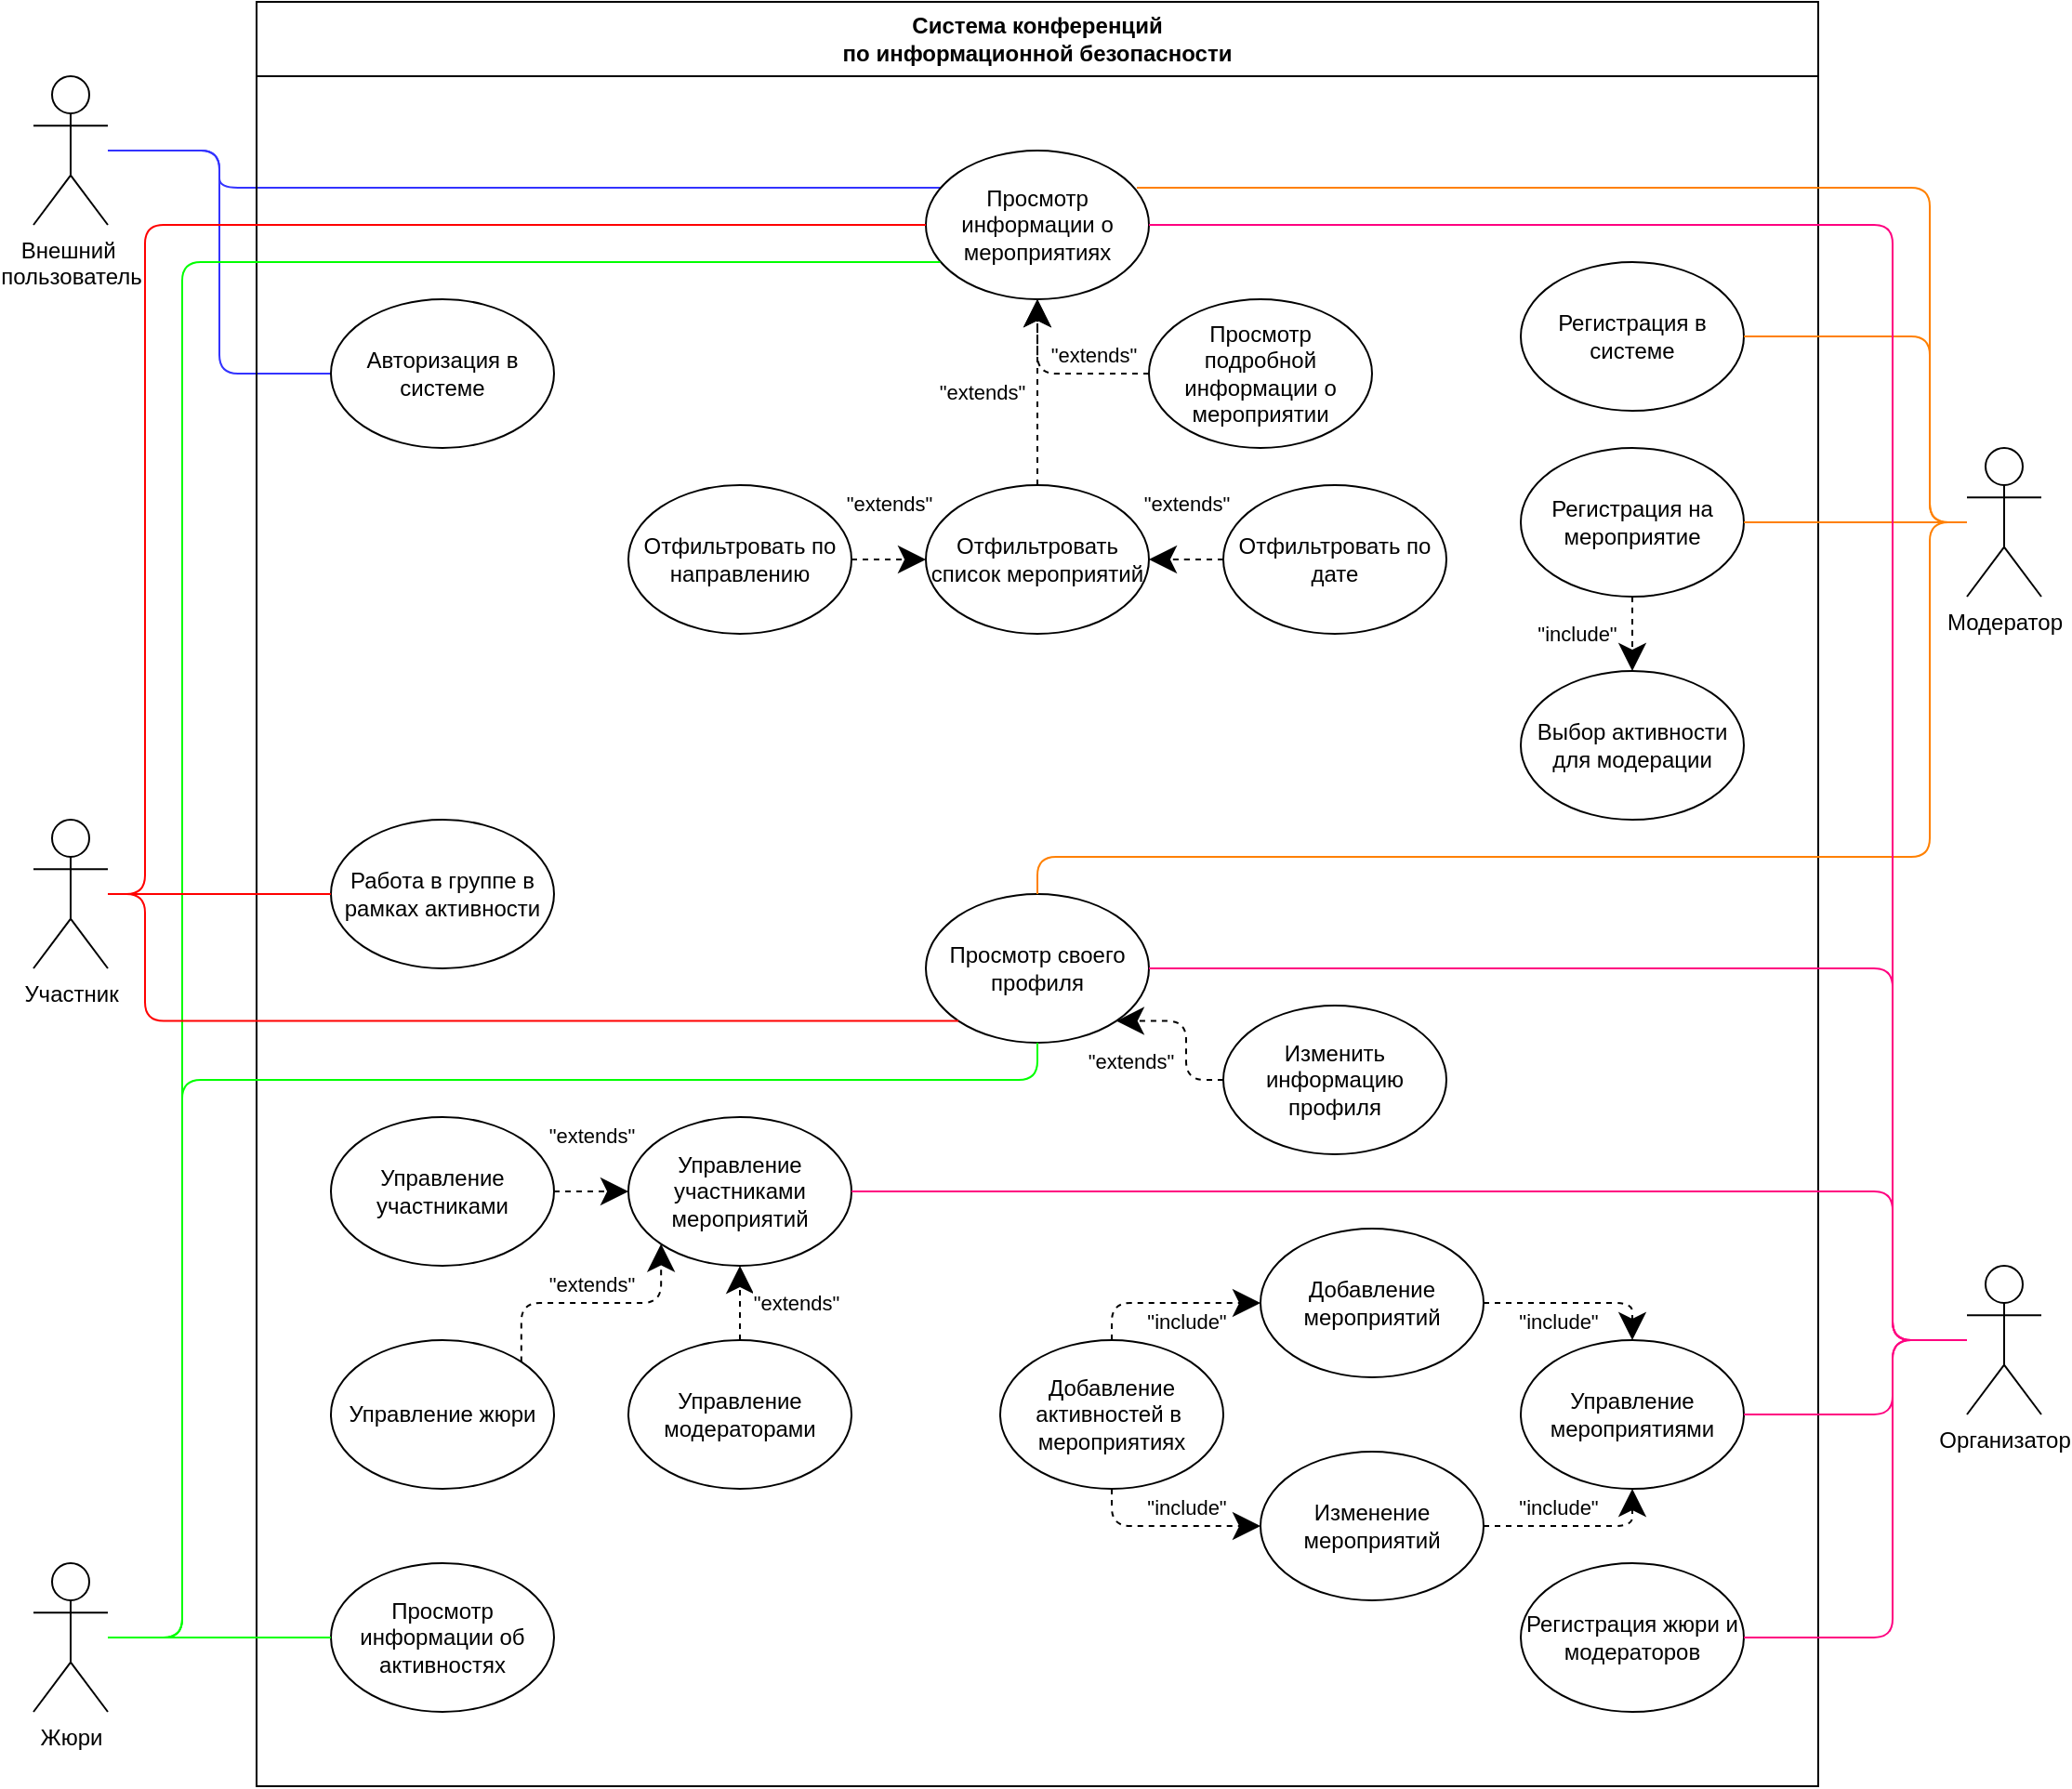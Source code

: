 <mxfile version="26.0.16">
  <diagram name="Страница — 1" id="IAq8BL1l1KtnLG3zJeSe">
    <mxGraphModel dx="2049" dy="1084" grid="1" gridSize="10" guides="1" tooltips="1" connect="1" arrows="1" fold="1" page="1" pageScale="1" pageWidth="827" pageHeight="1169" math="0" shadow="0">
      <root>
        <mxCell id="0" />
        <mxCell id="1" parent="0" />
        <mxCell id="4MCLw8TozrAwn3kRVAOe-9" style="edgeStyle=orthogonalEdgeStyle;rounded=1;orthogonalLoop=1;jettySize=auto;html=1;curved=0;fillColor=#dae8fc;strokeColor=#3333FF;endArrow=none;startFill=0;" edge="1" parent="1" source="4MCLw8TozrAwn3kRVAOe-1" target="4MCLw8TozrAwn3kRVAOe-8">
          <mxGeometry relative="1" as="geometry">
            <Array as="points">
              <mxPoint x="140" y="120" />
              <mxPoint x="140" y="140" />
            </Array>
          </mxGeometry>
        </mxCell>
        <mxCell id="4MCLw8TozrAwn3kRVAOe-19" style="edgeStyle=orthogonalEdgeStyle;rounded=1;orthogonalLoop=1;jettySize=auto;html=1;curved=0;strokeColor=#3333FF;endArrow=none;startFill=0;" edge="1" parent="1" source="4MCLw8TozrAwn3kRVAOe-1" target="4MCLw8TozrAwn3kRVAOe-18">
          <mxGeometry relative="1" as="geometry">
            <Array as="points">
              <mxPoint x="140" y="120" />
              <mxPoint x="140" y="240" />
            </Array>
          </mxGeometry>
        </mxCell>
        <mxCell id="4MCLw8TozrAwn3kRVAOe-1" value="Внешний&amp;nbsp;&lt;div&gt;пользователь&lt;/div&gt;" style="shape=umlActor;verticalLabelPosition=bottom;verticalAlign=top;html=1;outlineConnect=0;" vertex="1" parent="1">
          <mxGeometry x="40" y="80" width="40" height="80" as="geometry" />
        </mxCell>
        <mxCell id="4MCLw8TozrAwn3kRVAOe-3" value="Система конференций&lt;div&gt;по информационной безопасности&lt;/div&gt;" style="swimlane;whiteSpace=wrap;html=1;startSize=40;" vertex="1" parent="1">
          <mxGeometry x="160" y="40" width="840" height="960" as="geometry" />
        </mxCell>
        <mxCell id="4MCLw8TozrAwn3kRVAOe-8" value="Просмотр информации о мероприятиях" style="ellipse;whiteSpace=wrap;html=1;" vertex="1" parent="4MCLw8TozrAwn3kRVAOe-3">
          <mxGeometry x="360" y="80" width="120" height="80" as="geometry" />
        </mxCell>
        <mxCell id="4MCLw8TozrAwn3kRVAOe-15" value="Работа в группе в рамках активности" style="ellipse;whiteSpace=wrap;html=1;" vertex="1" parent="4MCLw8TozrAwn3kRVAOe-3">
          <mxGeometry x="40" y="440" width="120" height="80" as="geometry" />
        </mxCell>
        <mxCell id="4MCLw8TozrAwn3kRVAOe-18" value="Авторизация в системе" style="ellipse;whiteSpace=wrap;html=1;" vertex="1" parent="4MCLw8TozrAwn3kRVAOe-3">
          <mxGeometry x="40" y="160" width="120" height="80" as="geometry" />
        </mxCell>
        <mxCell id="4MCLw8TozrAwn3kRVAOe-20" value="Просмотр информации об активностях" style="ellipse;whiteSpace=wrap;html=1;" vertex="1" parent="4MCLw8TozrAwn3kRVAOe-3">
          <mxGeometry x="40" y="840" width="120" height="80" as="geometry" />
        </mxCell>
        <mxCell id="4MCLw8TozrAwn3kRVAOe-12" style="edgeStyle=orthogonalEdgeStyle;rounded=1;orthogonalLoop=1;jettySize=auto;html=1;curved=0;strokeColor=#00FF00;entryX=0.064;entryY=0.746;entryDx=0;entryDy=0;entryPerimeter=0;endArrow=none;startFill=0;" edge="1" parent="4MCLw8TozrAwn3kRVAOe-3" target="4MCLw8TozrAwn3kRVAOe-8">
          <mxGeometry relative="1" as="geometry">
            <mxPoint x="-80" y="880" as="sourcePoint" />
            <mxPoint x="350" y="120" as="targetPoint" />
            <Array as="points">
              <mxPoint x="-40" y="880" />
              <mxPoint x="-40" y="140" />
              <mxPoint x="368" y="140" />
            </Array>
          </mxGeometry>
        </mxCell>
        <mxCell id="4MCLw8TozrAwn3kRVAOe-24" value="Просмотр подробной информации о мероприятии" style="ellipse;whiteSpace=wrap;html=1;" vertex="1" parent="4MCLw8TozrAwn3kRVAOe-3">
          <mxGeometry x="480" y="160" width="120" height="80" as="geometry" />
        </mxCell>
        <mxCell id="4MCLw8TozrAwn3kRVAOe-25" value="Отфильтровать список мероприятий" style="ellipse;whiteSpace=wrap;html=1;" vertex="1" parent="4MCLw8TozrAwn3kRVAOe-3">
          <mxGeometry x="360" y="260" width="120" height="80" as="geometry" />
        </mxCell>
        <mxCell id="4MCLw8TozrAwn3kRVAOe-28" value="&quot;extends&quot;" style="endArrow=classic;endSize=12;dashed=1;html=1;rounded=1;exitX=0;exitY=0.5;exitDx=0;exitDy=0;entryX=0.5;entryY=1;entryDx=0;entryDy=0;edgeStyle=orthogonalEdgeStyle;curved=0;endFill=1;" edge="1" parent="4MCLw8TozrAwn3kRVAOe-3" source="4MCLw8TozrAwn3kRVAOe-24" target="4MCLw8TozrAwn3kRVAOe-8">
          <mxGeometry x="-0.4" y="-10" width="160" relative="1" as="geometry">
            <mxPoint x="490" y="310" as="sourcePoint" />
            <mxPoint x="650" y="310" as="targetPoint" />
            <mxPoint as="offset" />
          </mxGeometry>
        </mxCell>
        <mxCell id="4MCLw8TozrAwn3kRVAOe-29" value="Отфильтровать по направлению" style="ellipse;whiteSpace=wrap;html=1;" vertex="1" parent="4MCLw8TozrAwn3kRVAOe-3">
          <mxGeometry x="200" y="260" width="120" height="80" as="geometry" />
        </mxCell>
        <mxCell id="4MCLw8TozrAwn3kRVAOe-30" value="Отфильтровать по дате" style="ellipse;whiteSpace=wrap;html=1;" vertex="1" parent="4MCLw8TozrAwn3kRVAOe-3">
          <mxGeometry x="520" y="260" width="120" height="80" as="geometry" />
        </mxCell>
        <mxCell id="4MCLw8TozrAwn3kRVAOe-31" value="&quot;extends&quot;" style="endArrow=classic;endSize=12;dashed=1;html=1;rounded=1;exitX=0;exitY=0.5;exitDx=0;exitDy=0;entryX=1;entryY=0.5;entryDx=0;entryDy=0;edgeStyle=orthogonalEdgeStyle;curved=0;endFill=1;" edge="1" parent="4MCLw8TozrAwn3kRVAOe-3" source="4MCLw8TozrAwn3kRVAOe-30" target="4MCLw8TozrAwn3kRVAOe-25">
          <mxGeometry y="-30" width="160" relative="1" as="geometry">
            <mxPoint x="610" y="399.74" as="sourcePoint" />
            <mxPoint x="550" y="359.74" as="targetPoint" />
            <mxPoint as="offset" />
            <Array as="points">
              <mxPoint x="490" y="300" />
              <mxPoint x="490" y="300" />
            </Array>
          </mxGeometry>
        </mxCell>
        <mxCell id="4MCLw8TozrAwn3kRVAOe-32" value="&quot;extends&quot;" style="endArrow=classic;endSize=12;dashed=1;html=1;rounded=1;exitX=1;exitY=0.5;exitDx=0;exitDy=0;entryX=0;entryY=0.5;entryDx=0;entryDy=0;edgeStyle=orthogonalEdgeStyle;curved=0;endFill=1;" edge="1" parent="4MCLw8TozrAwn3kRVAOe-3" source="4MCLw8TozrAwn3kRVAOe-29" target="4MCLw8TozrAwn3kRVAOe-25">
          <mxGeometry y="30" width="160" relative="1" as="geometry">
            <mxPoint x="430" y="370" as="sourcePoint" />
            <mxPoint x="430" y="330" as="targetPoint" />
            <mxPoint as="offset" />
          </mxGeometry>
        </mxCell>
        <mxCell id="4MCLw8TozrAwn3kRVAOe-34" value="Просмотр своего профиля" style="ellipse;whiteSpace=wrap;html=1;" vertex="1" parent="4MCLw8TozrAwn3kRVAOe-3">
          <mxGeometry x="360" y="480" width="120" height="80" as="geometry" />
        </mxCell>
        <mxCell id="4MCLw8TozrAwn3kRVAOe-41" value="Изменить информацию профиля" style="ellipse;whiteSpace=wrap;html=1;" vertex="1" parent="4MCLw8TozrAwn3kRVAOe-3">
          <mxGeometry x="520" y="540" width="120" height="80" as="geometry" />
        </mxCell>
        <mxCell id="4MCLw8TozrAwn3kRVAOe-43" value="&quot;extends&quot;" style="endArrow=classic;endSize=12;dashed=1;html=1;rounded=1;edgeStyle=orthogonalEdgeStyle;curved=0;endFill=1;entryX=1;entryY=1;entryDx=0;entryDy=0;exitX=0;exitY=0.5;exitDx=0;exitDy=0;" edge="1" parent="4MCLw8TozrAwn3kRVAOe-3" source="4MCLw8TozrAwn3kRVAOe-41" target="4MCLw8TozrAwn3kRVAOe-34">
          <mxGeometry x="0.83" y="22" width="160" relative="1" as="geometry">
            <mxPoint x="460" y="670" as="sourcePoint" />
            <mxPoint x="460" y="590" as="targetPoint" />
            <mxPoint as="offset" />
          </mxGeometry>
        </mxCell>
        <mxCell id="4MCLw8TozrAwn3kRVAOe-44" value="Регистрация в системе" style="ellipse;whiteSpace=wrap;html=1;" vertex="1" parent="4MCLw8TozrAwn3kRVAOe-3">
          <mxGeometry x="680" y="140" width="120" height="80" as="geometry" />
        </mxCell>
        <mxCell id="4MCLw8TozrAwn3kRVAOe-46" value="Регистрация на мероприятие" style="ellipse;whiteSpace=wrap;html=1;" vertex="1" parent="4MCLw8TozrAwn3kRVAOe-3">
          <mxGeometry x="680" y="240" width="120" height="80" as="geometry" />
        </mxCell>
        <mxCell id="4MCLw8TozrAwn3kRVAOe-47" value="Выбор активности для модерации" style="ellipse;whiteSpace=wrap;html=1;" vertex="1" parent="4MCLw8TozrAwn3kRVAOe-3">
          <mxGeometry x="680" y="360" width="120" height="80" as="geometry" />
        </mxCell>
        <mxCell id="4MCLw8TozrAwn3kRVAOe-48" value="&quot;include&quot;" style="endArrow=classic;endSize=12;dashed=1;html=1;rounded=1;exitX=0.5;exitY=1;exitDx=0;exitDy=0;entryX=0.5;entryY=0;entryDx=0;entryDy=0;edgeStyle=orthogonalEdgeStyle;curved=0;endFill=1;" edge="1" parent="4MCLw8TozrAwn3kRVAOe-3" source="4MCLw8TozrAwn3kRVAOe-46" target="4MCLw8TozrAwn3kRVAOe-47">
          <mxGeometry y="-30" width="160" relative="1" as="geometry">
            <mxPoint x="640" y="390" as="sourcePoint" />
            <mxPoint x="600" y="390" as="targetPoint" />
            <mxPoint as="offset" />
            <Array as="points">
              <mxPoint x="740" y="330" />
              <mxPoint x="740" y="330" />
            </Array>
          </mxGeometry>
        </mxCell>
        <mxCell id="4MCLw8TozrAwn3kRVAOe-50" value="Регистрация жюри и модераторов" style="ellipse;whiteSpace=wrap;html=1;" vertex="1" parent="4MCLw8TozrAwn3kRVAOe-3">
          <mxGeometry x="680" y="840" width="120" height="80" as="geometry" />
        </mxCell>
        <mxCell id="4MCLw8TozrAwn3kRVAOe-52" value="Управление участниками мероприятий" style="ellipse;whiteSpace=wrap;html=1;" vertex="1" parent="4MCLw8TozrAwn3kRVAOe-3">
          <mxGeometry x="200" y="600" width="120" height="80" as="geometry" />
        </mxCell>
        <mxCell id="4MCLw8TozrAwn3kRVAOe-54" value="Управление мероприятиями" style="ellipse;whiteSpace=wrap;html=1;" vertex="1" parent="4MCLw8TozrAwn3kRVAOe-3">
          <mxGeometry x="680" y="720" width="120" height="80" as="geometry" />
        </mxCell>
        <mxCell id="4MCLw8TozrAwn3kRVAOe-56" value="Изменение мероприятий" style="ellipse;whiteSpace=wrap;html=1;" vertex="1" parent="4MCLw8TozrAwn3kRVAOe-3">
          <mxGeometry x="540" y="780" width="120" height="80" as="geometry" />
        </mxCell>
        <mxCell id="4MCLw8TozrAwn3kRVAOe-57" value="Добавление мероприятий" style="ellipse;whiteSpace=wrap;html=1;" vertex="1" parent="4MCLw8TozrAwn3kRVAOe-3">
          <mxGeometry x="540" y="660" width="120" height="80" as="geometry" />
        </mxCell>
        <mxCell id="4MCLw8TozrAwn3kRVAOe-58" value="Добавление активностей в&amp;nbsp; мероприятиях" style="ellipse;whiteSpace=wrap;html=1;" vertex="1" parent="4MCLw8TozrAwn3kRVAOe-3">
          <mxGeometry x="400" y="720" width="120" height="80" as="geometry" />
        </mxCell>
        <mxCell id="4MCLw8TozrAwn3kRVAOe-60" value="&quot;include&quot;" style="endArrow=classic;endSize=12;dashed=1;html=1;rounded=1;edgeStyle=orthogonalEdgeStyle;curved=0;endFill=1;entryX=0.5;entryY=0;entryDx=0;entryDy=0;exitX=1;exitY=0.5;exitDx=0;exitDy=0;" edge="1" parent="4MCLw8TozrAwn3kRVAOe-3" source="4MCLw8TozrAwn3kRVAOe-57" target="4MCLw8TozrAwn3kRVAOe-54">
          <mxGeometry x="-0.2" y="-10" width="160" relative="1" as="geometry">
            <mxPoint x="508" y="692" as="sourcePoint" />
            <mxPoint x="450" y="660" as="targetPoint" />
            <mxPoint as="offset" />
          </mxGeometry>
        </mxCell>
        <mxCell id="4MCLw8TozrAwn3kRVAOe-61" value="&quot;include&quot;" style="endArrow=classic;endSize=12;dashed=1;html=1;rounded=1;edgeStyle=orthogonalEdgeStyle;curved=0;endFill=1;entryX=0.5;entryY=1;entryDx=0;entryDy=0;exitX=1;exitY=0.5;exitDx=0;exitDy=0;" edge="1" parent="4MCLw8TozrAwn3kRVAOe-3" source="4MCLw8TozrAwn3kRVAOe-56" target="4MCLw8TozrAwn3kRVAOe-54">
          <mxGeometry x="-0.2" y="10" width="160" relative="1" as="geometry">
            <mxPoint x="670" y="710" as="sourcePoint" />
            <mxPoint x="750" y="730" as="targetPoint" />
            <mxPoint as="offset" />
          </mxGeometry>
        </mxCell>
        <mxCell id="4MCLw8TozrAwn3kRVAOe-63" value="&quot;include&quot;" style="endArrow=classic;endSize=12;dashed=1;html=1;rounded=1;edgeStyle=orthogonalEdgeStyle;curved=0;endFill=1;entryX=0;entryY=0.5;entryDx=0;entryDy=0;exitX=0.5;exitY=1;exitDx=0;exitDy=0;" edge="1" parent="4MCLw8TozrAwn3kRVAOe-3" source="4MCLw8TozrAwn3kRVAOe-58" target="4MCLw8TozrAwn3kRVAOe-56">
          <mxGeometry x="0.2" y="10" width="160" relative="1" as="geometry">
            <mxPoint x="419.74" y="850" as="sourcePoint" />
            <mxPoint x="499.74" y="830" as="targetPoint" />
            <mxPoint as="offset" />
          </mxGeometry>
        </mxCell>
        <mxCell id="4MCLw8TozrAwn3kRVAOe-64" value="&quot;include&quot;" style="endArrow=classic;endSize=12;dashed=1;html=1;rounded=1;edgeStyle=orthogonalEdgeStyle;curved=0;endFill=1;entryX=0;entryY=0.5;entryDx=0;entryDy=0;exitX=0.5;exitY=0;exitDx=0;exitDy=0;" edge="1" parent="4MCLw8TozrAwn3kRVAOe-3" source="4MCLw8TozrAwn3kRVAOe-58" target="4MCLw8TozrAwn3kRVAOe-57">
          <mxGeometry x="0.2" y="-10" width="160" relative="1" as="geometry">
            <mxPoint x="419.75" y="700" as="sourcePoint" />
            <mxPoint x="499.75" y="720" as="targetPoint" />
            <mxPoint as="offset" />
          </mxGeometry>
        </mxCell>
        <mxCell id="4MCLw8TozrAwn3kRVAOe-65" value="Управление участниками" style="ellipse;whiteSpace=wrap;html=1;" vertex="1" parent="4MCLw8TozrAwn3kRVAOe-3">
          <mxGeometry x="40" y="600" width="120" height="80" as="geometry" />
        </mxCell>
        <mxCell id="4MCLw8TozrAwn3kRVAOe-66" value="Управление жюри" style="ellipse;whiteSpace=wrap;html=1;" vertex="1" parent="4MCLw8TozrAwn3kRVAOe-3">
          <mxGeometry x="40" y="720" width="120" height="80" as="geometry" />
        </mxCell>
        <mxCell id="4MCLw8TozrAwn3kRVAOe-67" value="Управление модераторами" style="ellipse;whiteSpace=wrap;html=1;" vertex="1" parent="4MCLw8TozrAwn3kRVAOe-3">
          <mxGeometry x="200" y="720" width="120" height="80" as="geometry" />
        </mxCell>
        <mxCell id="4MCLw8TozrAwn3kRVAOe-68" value="&quot;extends&quot;" style="endArrow=classic;endSize=12;dashed=1;html=1;rounded=1;edgeStyle=orthogonalEdgeStyle;curved=0;endFill=1;exitX=0.5;exitY=0;exitDx=0;exitDy=0;entryX=0.5;entryY=1;entryDx=0;entryDy=0;" edge="1" parent="4MCLw8TozrAwn3kRVAOe-3" source="4MCLw8TozrAwn3kRVAOe-67" target="4MCLw8TozrAwn3kRVAOe-52">
          <mxGeometry y="-30" width="160" relative="1" as="geometry">
            <mxPoint x="270" y="880" as="sourcePoint" />
            <mxPoint x="270" y="780" as="targetPoint" />
            <mxPoint as="offset" />
          </mxGeometry>
        </mxCell>
        <mxCell id="4MCLw8TozrAwn3kRVAOe-70" value="&quot;extends&quot;" style="endArrow=classic;endSize=12;dashed=1;html=1;rounded=1;edgeStyle=orthogonalEdgeStyle;curved=0;endFill=1;exitX=1;exitY=0.5;exitDx=0;exitDy=0;entryX=0;entryY=0.5;entryDx=0;entryDy=0;" edge="1" parent="4MCLw8TozrAwn3kRVAOe-3" source="4MCLw8TozrAwn3kRVAOe-65" target="4MCLw8TozrAwn3kRVAOe-52">
          <mxGeometry y="30" width="160" relative="1" as="geometry">
            <mxPoint x="180" y="730" as="sourcePoint" />
            <mxPoint x="180" y="630" as="targetPoint" />
            <mxPoint as="offset" />
          </mxGeometry>
        </mxCell>
        <mxCell id="4MCLw8TozrAwn3kRVAOe-71" value="&quot;extends&quot;" style="endArrow=classic;endSize=12;dashed=1;html=1;rounded=1;edgeStyle=orthogonalEdgeStyle;curved=0;endFill=1;exitX=1;exitY=0;exitDx=0;exitDy=0;entryX=0;entryY=1;entryDx=0;entryDy=0;" edge="1" parent="4MCLw8TozrAwn3kRVAOe-3" source="4MCLw8TozrAwn3kRVAOe-66" target="4MCLw8TozrAwn3kRVAOe-52">
          <mxGeometry y="10" width="160" relative="1" as="geometry">
            <mxPoint x="360" y="850" as="sourcePoint" />
            <mxPoint x="360" y="750" as="targetPoint" />
            <mxPoint as="offset" />
            <Array as="points">
              <mxPoint x="142" y="700" />
              <mxPoint x="218" y="700" />
            </Array>
          </mxGeometry>
        </mxCell>
        <mxCell id="4MCLw8TozrAwn3kRVAOe-11" style="edgeStyle=orthogonalEdgeStyle;rounded=1;orthogonalLoop=1;jettySize=auto;html=1;entryX=0;entryY=0.5;entryDx=0;entryDy=0;curved=0;strokeColor=#FF0000;endArrow=none;startFill=0;" edge="1" parent="1" source="4MCLw8TozrAwn3kRVAOe-4" target="4MCLw8TozrAwn3kRVAOe-8">
          <mxGeometry relative="1" as="geometry">
            <Array as="points">
              <mxPoint x="100" y="520" />
              <mxPoint x="100" y="160" />
            </Array>
          </mxGeometry>
        </mxCell>
        <mxCell id="4MCLw8TozrAwn3kRVAOe-17" style="edgeStyle=orthogonalEdgeStyle;rounded=1;orthogonalLoop=1;jettySize=auto;html=1;entryX=0;entryY=0.5;entryDx=0;entryDy=0;curved=0;strokeColor=#FF0000;endArrow=none;startFill=0;" edge="1" parent="1" source="4MCLw8TozrAwn3kRVAOe-4" target="4MCLw8TozrAwn3kRVAOe-15">
          <mxGeometry relative="1" as="geometry">
            <Array as="points">
              <mxPoint x="200" y="520" />
              <mxPoint x="200" y="520" />
            </Array>
          </mxGeometry>
        </mxCell>
        <mxCell id="4MCLw8TozrAwn3kRVAOe-39" style="edgeStyle=orthogonalEdgeStyle;rounded=1;orthogonalLoop=1;jettySize=auto;html=1;entryX=0;entryY=1;entryDx=0;entryDy=0;strokeColor=#FF0000;curved=0;endArrow=none;startFill=0;" edge="1" parent="1" source="4MCLw8TozrAwn3kRVAOe-4" target="4MCLw8TozrAwn3kRVAOe-34">
          <mxGeometry relative="1" as="geometry">
            <Array as="points">
              <mxPoint x="100" y="520" />
              <mxPoint x="100" y="588" />
            </Array>
          </mxGeometry>
        </mxCell>
        <mxCell id="4MCLw8TozrAwn3kRVAOe-4" value="Участник" style="shape=umlActor;verticalLabelPosition=bottom;verticalAlign=top;html=1;outlineConnect=0;" vertex="1" parent="1">
          <mxGeometry x="40" y="480" width="40" height="80" as="geometry" />
        </mxCell>
        <mxCell id="4MCLw8TozrAwn3kRVAOe-21" style="edgeStyle=orthogonalEdgeStyle;rounded=1;orthogonalLoop=1;jettySize=auto;html=1;curved=0;strokeColor=#00FF00;endArrow=none;startFill=0;" edge="1" parent="1" source="4MCLw8TozrAwn3kRVAOe-5" target="4MCLw8TozrAwn3kRVAOe-20">
          <mxGeometry relative="1" as="geometry" />
        </mxCell>
        <mxCell id="4MCLw8TozrAwn3kRVAOe-38" style="edgeStyle=orthogonalEdgeStyle;rounded=1;orthogonalLoop=1;jettySize=auto;html=1;curved=0;strokeColor=#00FF00;endArrow=none;startFill=0;" edge="1" parent="1" source="4MCLw8TozrAwn3kRVAOe-5">
          <mxGeometry relative="1" as="geometry">
            <mxPoint x="580" y="600" as="targetPoint" />
            <Array as="points">
              <mxPoint x="120" y="920" />
              <mxPoint x="120" y="620" />
              <mxPoint x="580" y="620" />
              <mxPoint x="580" y="600" />
            </Array>
          </mxGeometry>
        </mxCell>
        <mxCell id="4MCLw8TozrAwn3kRVAOe-5" value="Жюри" style="shape=umlActor;verticalLabelPosition=bottom;verticalAlign=top;html=1;outlineConnect=0;" vertex="1" parent="1">
          <mxGeometry x="40" y="880" width="40" height="80" as="geometry" />
        </mxCell>
        <mxCell id="4MCLw8TozrAwn3kRVAOe-13" style="edgeStyle=orthogonalEdgeStyle;rounded=1;orthogonalLoop=1;jettySize=auto;html=1;entryX=0.946;entryY=0.261;entryDx=0;entryDy=0;curved=0;strokeColor=#FF8000;entryPerimeter=0;endArrow=none;startFill=0;" edge="1" parent="1" source="4MCLw8TozrAwn3kRVAOe-6" target="4MCLw8TozrAwn3kRVAOe-8">
          <mxGeometry relative="1" as="geometry">
            <Array as="points">
              <mxPoint x="1060" y="320" />
              <mxPoint x="1060" y="140" />
              <mxPoint x="634" y="140" />
            </Array>
          </mxGeometry>
        </mxCell>
        <mxCell id="4MCLw8TozrAwn3kRVAOe-37" style="edgeStyle=orthogonalEdgeStyle;rounded=1;orthogonalLoop=1;jettySize=auto;html=1;entryX=0.5;entryY=0;entryDx=0;entryDy=0;strokeColor=#FF8000;curved=0;endArrow=none;startFill=0;" edge="1" parent="1" source="4MCLw8TozrAwn3kRVAOe-6" target="4MCLw8TozrAwn3kRVAOe-34">
          <mxGeometry relative="1" as="geometry">
            <Array as="points">
              <mxPoint x="1060" y="320" />
              <mxPoint x="1060" y="500" />
              <mxPoint x="580" y="500" />
            </Array>
          </mxGeometry>
        </mxCell>
        <mxCell id="4MCLw8TozrAwn3kRVAOe-45" style="edgeStyle=orthogonalEdgeStyle;rounded=1;orthogonalLoop=1;jettySize=auto;html=1;entryX=1;entryY=0.5;entryDx=0;entryDy=0;curved=0;endArrow=none;startFill=0;strokeColor=#FF8000;" edge="1" parent="1" source="4MCLw8TozrAwn3kRVAOe-6" target="4MCLw8TozrAwn3kRVAOe-44">
          <mxGeometry relative="1" as="geometry">
            <Array as="points">
              <mxPoint x="1060" y="320" />
              <mxPoint x="1060" y="220" />
            </Array>
          </mxGeometry>
        </mxCell>
        <mxCell id="4MCLw8TozrAwn3kRVAOe-49" style="edgeStyle=orthogonalEdgeStyle;rounded=1;orthogonalLoop=1;jettySize=auto;html=1;entryX=1;entryY=0.5;entryDx=0;entryDy=0;endArrow=none;startFill=0;curved=0;strokeColor=#FF8000;" edge="1" parent="1" source="4MCLw8TozrAwn3kRVAOe-6" target="4MCLw8TozrAwn3kRVAOe-46">
          <mxGeometry relative="1" as="geometry" />
        </mxCell>
        <mxCell id="4MCLw8TozrAwn3kRVAOe-6" value="Модератор" style="shape=umlActor;verticalLabelPosition=bottom;verticalAlign=top;html=1;outlineConnect=0;" vertex="1" parent="1">
          <mxGeometry x="1080" y="280" width="40" height="80" as="geometry" />
        </mxCell>
        <mxCell id="4MCLw8TozrAwn3kRVAOe-14" style="edgeStyle=orthogonalEdgeStyle;rounded=1;orthogonalLoop=1;jettySize=auto;html=1;entryX=1;entryY=0.5;entryDx=0;entryDy=0;curved=0;strokeColor=#FF0080;endArrow=none;startFill=0;" edge="1" parent="1" source="4MCLw8TozrAwn3kRVAOe-7" target="4MCLw8TozrAwn3kRVAOe-8">
          <mxGeometry relative="1" as="geometry">
            <Array as="points">
              <mxPoint x="1040" y="760" />
              <mxPoint x="1040" y="160" />
            </Array>
          </mxGeometry>
        </mxCell>
        <mxCell id="4MCLw8TozrAwn3kRVAOe-35" style="edgeStyle=orthogonalEdgeStyle;rounded=1;orthogonalLoop=1;jettySize=auto;html=1;entryX=1;entryY=0.5;entryDx=0;entryDy=0;curved=0;endArrow=none;startFill=0;strokeColor=#FF0080;" edge="1" parent="1" source="4MCLw8TozrAwn3kRVAOe-7" target="4MCLw8TozrAwn3kRVAOe-34">
          <mxGeometry relative="1" as="geometry">
            <Array as="points">
              <mxPoint x="1040" y="760" />
              <mxPoint x="1040" y="560" />
            </Array>
          </mxGeometry>
        </mxCell>
        <mxCell id="4MCLw8TozrAwn3kRVAOe-51" style="edgeStyle=orthogonalEdgeStyle;rounded=1;orthogonalLoop=1;jettySize=auto;html=1;entryX=1;entryY=0.5;entryDx=0;entryDy=0;curved=0;endArrow=none;startFill=0;strokeColor=#FF0080;" edge="1" parent="1" source="4MCLw8TozrAwn3kRVAOe-7" target="4MCLw8TozrAwn3kRVAOe-50">
          <mxGeometry relative="1" as="geometry">
            <Array as="points">
              <mxPoint x="1040" y="760" />
              <mxPoint x="1040" y="920" />
            </Array>
          </mxGeometry>
        </mxCell>
        <mxCell id="4MCLw8TozrAwn3kRVAOe-53" style="edgeStyle=orthogonalEdgeStyle;rounded=1;orthogonalLoop=1;jettySize=auto;html=1;entryX=1;entryY=0.5;entryDx=0;entryDy=0;curved=0;strokeColor=#FF0080;endArrow=none;startFill=0;" edge="1" parent="1" source="4MCLw8TozrAwn3kRVAOe-7" target="4MCLw8TozrAwn3kRVAOe-52">
          <mxGeometry relative="1" as="geometry">
            <Array as="points">
              <mxPoint x="1040" y="760" />
              <mxPoint x="1040" y="680" />
            </Array>
          </mxGeometry>
        </mxCell>
        <mxCell id="4MCLw8TozrAwn3kRVAOe-55" style="edgeStyle=orthogonalEdgeStyle;rounded=1;orthogonalLoop=1;jettySize=auto;html=1;entryX=1;entryY=0.5;entryDx=0;entryDy=0;endArrow=none;startFill=0;strokeColor=#FF0080;curved=0;" edge="1" parent="1" source="4MCLw8TozrAwn3kRVAOe-7" target="4MCLw8TozrAwn3kRVAOe-54">
          <mxGeometry relative="1" as="geometry">
            <Array as="points">
              <mxPoint x="1040" y="760" />
              <mxPoint x="1040" y="800" />
            </Array>
          </mxGeometry>
        </mxCell>
        <mxCell id="4MCLw8TozrAwn3kRVAOe-7" value="Организатор" style="shape=umlActor;verticalLabelPosition=bottom;verticalAlign=top;html=1;outlineConnect=0;" vertex="1" parent="1">
          <mxGeometry x="1080" y="720" width="40" height="80" as="geometry" />
        </mxCell>
        <mxCell id="4MCLw8TozrAwn3kRVAOe-33" value="&quot;extends&quot;" style="endArrow=classic;endSize=12;dashed=1;html=1;rounded=1;edgeStyle=orthogonalEdgeStyle;curved=0;endFill=1;exitX=0.5;exitY=0;exitDx=0;exitDy=0;" edge="1" parent="1" source="4MCLw8TozrAwn3kRVAOe-25">
          <mxGeometry y="30" width="160" relative="1" as="geometry">
            <mxPoint x="580" y="280" as="sourcePoint" />
            <mxPoint x="580" y="200" as="targetPoint" />
            <mxPoint as="offset" />
          </mxGeometry>
        </mxCell>
      </root>
    </mxGraphModel>
  </diagram>
</mxfile>
